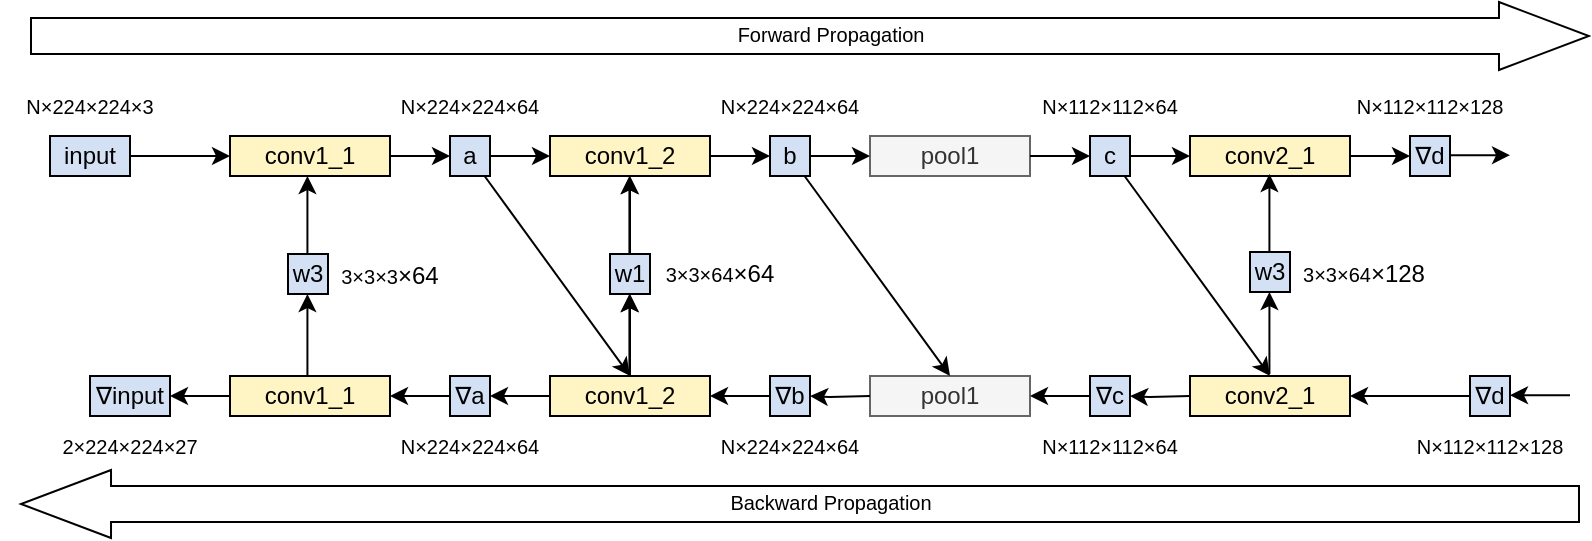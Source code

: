 <mxfile version="21.0.10" type="github">
  <diagram name="第 1 页" id="kZKIhiGgx8vQk42RSa21">
    <mxGraphModel dx="993" dy="581" grid="1" gridSize="10" guides="1" tooltips="1" connect="1" arrows="1" fold="1" page="1" pageScale="1" pageWidth="827" pageHeight="1169" math="0" shadow="0">
      <root>
        <mxCell id="0" />
        <mxCell id="1" parent="0" />
        <mxCell id="8jd2FHh-dc2UQ0hfESjN-13" style="edgeStyle=orthogonalEdgeStyle;rounded=0;orthogonalLoop=1;jettySize=auto;html=1;entryX=0;entryY=0.5;entryDx=0;entryDy=0;" edge="1" parent="1" source="8jd2FHh-dc2UQ0hfESjN-1" target="8jd2FHh-dc2UQ0hfESjN-12">
          <mxGeometry relative="1" as="geometry" />
        </mxCell>
        <mxCell id="8jd2FHh-dc2UQ0hfESjN-1" value="conv1_1" style="rounded=0;whiteSpace=wrap;html=1;fillColor=#FFF4C3;" vertex="1" parent="1">
          <mxGeometry x="280" y="140" width="80" height="20" as="geometry" />
        </mxCell>
        <mxCell id="8jd2FHh-dc2UQ0hfESjN-18" style="edgeStyle=orthogonalEdgeStyle;rounded=0;orthogonalLoop=1;jettySize=auto;html=1;entryX=0;entryY=0.5;entryDx=0;entryDy=0;" edge="1" parent="1" source="8jd2FHh-dc2UQ0hfESjN-12" target="8jd2FHh-dc2UQ0hfESjN-17">
          <mxGeometry relative="1" as="geometry" />
        </mxCell>
        <mxCell id="8jd2FHh-dc2UQ0hfESjN-56" style="rounded=0;orthogonalLoop=1;jettySize=auto;html=1;entryX=0.5;entryY=0;entryDx=0;entryDy=0;" edge="1" parent="1" source="8jd2FHh-dc2UQ0hfESjN-12" target="8jd2FHh-dc2UQ0hfESjN-40">
          <mxGeometry relative="1" as="geometry" />
        </mxCell>
        <mxCell id="8jd2FHh-dc2UQ0hfESjN-12" value="a" style="rounded=0;whiteSpace=wrap;html=1;fillColor=#D4E1F5;" vertex="1" parent="1">
          <mxGeometry x="390" y="140" width="20" height="20" as="geometry" />
        </mxCell>
        <mxCell id="8jd2FHh-dc2UQ0hfESjN-16" style="edgeStyle=orthogonalEdgeStyle;rounded=0;orthogonalLoop=1;jettySize=auto;html=1;entryX=0;entryY=0.5;entryDx=0;entryDy=0;" edge="1" parent="1" source="8jd2FHh-dc2UQ0hfESjN-14" target="8jd2FHh-dc2UQ0hfESjN-1">
          <mxGeometry relative="1" as="geometry" />
        </mxCell>
        <mxCell id="8jd2FHh-dc2UQ0hfESjN-14" value="input" style="rounded=0;whiteSpace=wrap;html=1;fillStyle=auto;fillColor=#D4E1F5;" vertex="1" parent="1">
          <mxGeometry x="190" y="140" width="40" height="20" as="geometry" />
        </mxCell>
        <mxCell id="8jd2FHh-dc2UQ0hfESjN-17" value="conv1_2" style="rounded=0;whiteSpace=wrap;html=1;fillColor=#FFF4C3;" vertex="1" parent="1">
          <mxGeometry x="440" y="140" width="80" height="20" as="geometry" />
        </mxCell>
        <mxCell id="8jd2FHh-dc2UQ0hfESjN-19" value="pool1" style="rounded=0;whiteSpace=wrap;html=1;fillColor=#f5f5f5;fontColor=#333333;strokeColor=#666666;" vertex="1" parent="1">
          <mxGeometry x="600" y="140" width="80" height="20" as="geometry" />
        </mxCell>
        <mxCell id="8jd2FHh-dc2UQ0hfESjN-26" value="" style="group" vertex="1" connectable="0" parent="1">
          <mxGeometry x="520" y="140" width="80" height="20" as="geometry" />
        </mxCell>
        <mxCell id="8jd2FHh-dc2UQ0hfESjN-20" style="edgeStyle=orthogonalEdgeStyle;rounded=0;orthogonalLoop=1;jettySize=auto;html=1;entryX=0;entryY=0.5;entryDx=0;entryDy=0;" edge="1" parent="8jd2FHh-dc2UQ0hfESjN-26" target="8jd2FHh-dc2UQ0hfESjN-22">
          <mxGeometry relative="1" as="geometry">
            <mxPoint y="10" as="sourcePoint" />
          </mxGeometry>
        </mxCell>
        <mxCell id="8jd2FHh-dc2UQ0hfESjN-21" style="edgeStyle=orthogonalEdgeStyle;rounded=0;orthogonalLoop=1;jettySize=auto;html=1;entryX=0;entryY=0.5;entryDx=0;entryDy=0;" edge="1" parent="8jd2FHh-dc2UQ0hfESjN-26" source="8jd2FHh-dc2UQ0hfESjN-22">
          <mxGeometry relative="1" as="geometry">
            <mxPoint x="80" y="10" as="targetPoint" />
          </mxGeometry>
        </mxCell>
        <mxCell id="8jd2FHh-dc2UQ0hfESjN-22" value="b" style="rounded=0;whiteSpace=wrap;html=1;fillColor=#D4E1F5;" vertex="1" parent="8jd2FHh-dc2UQ0hfESjN-26">
          <mxGeometry x="30" width="20" height="20" as="geometry" />
        </mxCell>
        <mxCell id="8jd2FHh-dc2UQ0hfESjN-27" style="edgeStyle=orthogonalEdgeStyle;rounded=0;orthogonalLoop=1;jettySize=auto;html=1;entryX=0;entryY=0.5;entryDx=0;entryDy=0;" edge="1" parent="1" target="8jd2FHh-dc2UQ0hfESjN-29">
          <mxGeometry relative="1" as="geometry">
            <mxPoint x="680" y="150" as="sourcePoint" />
          </mxGeometry>
        </mxCell>
        <mxCell id="8jd2FHh-dc2UQ0hfESjN-28" style="edgeStyle=orthogonalEdgeStyle;rounded=0;orthogonalLoop=1;jettySize=auto;html=1;entryX=0;entryY=0.5;entryDx=0;entryDy=0;" edge="1" parent="1" source="8jd2FHh-dc2UQ0hfESjN-29">
          <mxGeometry relative="1" as="geometry">
            <mxPoint x="760" y="150" as="targetPoint" />
          </mxGeometry>
        </mxCell>
        <mxCell id="8jd2FHh-dc2UQ0hfESjN-58" style="rounded=0;orthogonalLoop=1;jettySize=auto;html=1;entryX=0.5;entryY=0;entryDx=0;entryDy=0;" edge="1" parent="1" source="8jd2FHh-dc2UQ0hfESjN-29" target="8jd2FHh-dc2UQ0hfESjN-49">
          <mxGeometry relative="1" as="geometry" />
        </mxCell>
        <mxCell id="8jd2FHh-dc2UQ0hfESjN-29" value="c" style="rounded=0;whiteSpace=wrap;html=1;fillColor=#D4E1F5;" vertex="1" parent="1">
          <mxGeometry x="710" y="140" width="20" height="20" as="geometry" />
        </mxCell>
        <mxCell id="8jd2FHh-dc2UQ0hfESjN-30" value="conv2_1" style="rounded=0;whiteSpace=wrap;html=1;fillColor=#FFF4C3;" vertex="1" parent="1">
          <mxGeometry x="760" y="140" width="80" height="20" as="geometry" />
        </mxCell>
        <mxCell id="8jd2FHh-dc2UQ0hfESjN-33" style="edgeStyle=orthogonalEdgeStyle;rounded=0;orthogonalLoop=1;jettySize=auto;html=1;entryX=0;entryY=0.5;entryDx=0;entryDy=0;" edge="1" parent="1">
          <mxGeometry relative="1" as="geometry">
            <mxPoint x="840" y="150" as="sourcePoint" />
            <mxPoint x="870" y="150" as="targetPoint" />
          </mxGeometry>
        </mxCell>
        <mxCell id="8jd2FHh-dc2UQ0hfESjN-34" style="edgeStyle=orthogonalEdgeStyle;rounded=0;orthogonalLoop=1;jettySize=auto;html=1;" edge="1" parent="1">
          <mxGeometry relative="1" as="geometry">
            <mxPoint x="920" y="149.58" as="targetPoint" />
            <mxPoint x="890" y="149.58" as="sourcePoint" />
          </mxGeometry>
        </mxCell>
        <mxCell id="8jd2FHh-dc2UQ0hfESjN-36" style="edgeStyle=orthogonalEdgeStyle;rounded=0;orthogonalLoop=1;jettySize=auto;html=1;exitX=0;exitY=0.5;exitDx=0;exitDy=0;" edge="1" parent="1" source="8jd2FHh-dc2UQ0hfESjN-39" target="8jd2FHh-dc2UQ0hfESjN-37">
          <mxGeometry relative="1" as="geometry" />
        </mxCell>
        <mxCell id="8jd2FHh-dc2UQ0hfESjN-54" style="edgeStyle=orthogonalEdgeStyle;rounded=0;orthogonalLoop=1;jettySize=auto;html=1;" edge="1" parent="1" source="8jd2FHh-dc2UQ0hfESjN-37">
          <mxGeometry relative="1" as="geometry">
            <mxPoint x="250" y="270" as="targetPoint" />
          </mxGeometry>
        </mxCell>
        <mxCell id="8jd2FHh-dc2UQ0hfESjN-37" value="conv1_1" style="rounded=0;whiteSpace=wrap;html=1;fillColor=#FFF4C3;" vertex="1" parent="1">
          <mxGeometry x="280" y="260" width="80" height="20" as="geometry" />
        </mxCell>
        <mxCell id="8jd2FHh-dc2UQ0hfESjN-38" style="edgeStyle=orthogonalEdgeStyle;rounded=0;orthogonalLoop=1;jettySize=auto;html=1;exitX=0;exitY=0.5;exitDx=0;exitDy=0;" edge="1" parent="1" source="8jd2FHh-dc2UQ0hfESjN-40" target="8jd2FHh-dc2UQ0hfESjN-39">
          <mxGeometry relative="1" as="geometry" />
        </mxCell>
        <mxCell id="8jd2FHh-dc2UQ0hfESjN-39" value="∇a" style="rounded=0;whiteSpace=wrap;html=1;fillColor=#D4E1F5;" vertex="1" parent="1">
          <mxGeometry x="390" y="260" width="20" height="20" as="geometry" />
        </mxCell>
        <mxCell id="8jd2FHh-dc2UQ0hfESjN-61" style="edgeStyle=orthogonalEdgeStyle;rounded=0;orthogonalLoop=1;jettySize=auto;html=1;entryX=0.5;entryY=1;entryDx=0;entryDy=0;" edge="1" parent="1" source="8jd2FHh-dc2UQ0hfESjN-40" target="8jd2FHh-dc2UQ0hfESjN-65">
          <mxGeometry relative="1" as="geometry">
            <mxPoint x="480" y="220" as="targetPoint" />
          </mxGeometry>
        </mxCell>
        <mxCell id="8jd2FHh-dc2UQ0hfESjN-40" value="conv1_2" style="rounded=0;whiteSpace=wrap;html=1;fillColor=#FFF4C3;" vertex="1" parent="1">
          <mxGeometry x="440" y="260" width="80" height="20" as="geometry" />
        </mxCell>
        <mxCell id="8jd2FHh-dc2UQ0hfESjN-41" value="pool1" style="rounded=0;whiteSpace=wrap;html=1;fillColor=#f5f5f5;fontColor=#333333;strokeColor=#666666;" vertex="1" parent="1">
          <mxGeometry x="600" y="260" width="80" height="20" as="geometry" />
        </mxCell>
        <mxCell id="8jd2FHh-dc2UQ0hfESjN-42" value="" style="group" vertex="1" connectable="0" parent="1">
          <mxGeometry x="520" y="260" width="80" height="20" as="geometry" />
        </mxCell>
        <mxCell id="8jd2FHh-dc2UQ0hfESjN-43" style="edgeStyle=orthogonalEdgeStyle;rounded=0;orthogonalLoop=1;jettySize=auto;html=1;entryX=0;entryY=0.5;entryDx=0;entryDy=0;exitX=0;exitY=0.5;exitDx=0;exitDy=0;" edge="1" parent="8jd2FHh-dc2UQ0hfESjN-42" source="8jd2FHh-dc2UQ0hfESjN-45">
          <mxGeometry relative="1" as="geometry">
            <mxPoint y="10" as="targetPoint" />
          </mxGeometry>
        </mxCell>
        <mxCell id="8jd2FHh-dc2UQ0hfESjN-44" style="edgeStyle=orthogonalEdgeStyle;rounded=0;orthogonalLoop=1;jettySize=auto;html=1;" edge="1" parent="8jd2FHh-dc2UQ0hfESjN-42" target="8jd2FHh-dc2UQ0hfESjN-45">
          <mxGeometry relative="1" as="geometry">
            <mxPoint x="80" y="10" as="sourcePoint" />
          </mxGeometry>
        </mxCell>
        <mxCell id="8jd2FHh-dc2UQ0hfESjN-45" value="∇b" style="rounded=0;whiteSpace=wrap;html=1;fillColor=#D4E1F5;" vertex="1" parent="8jd2FHh-dc2UQ0hfESjN-42">
          <mxGeometry x="30" width="20" height="20" as="geometry" />
        </mxCell>
        <mxCell id="8jd2FHh-dc2UQ0hfESjN-46" style="edgeStyle=orthogonalEdgeStyle;rounded=0;orthogonalLoop=1;jettySize=auto;html=1;entryX=0;entryY=0.5;entryDx=0;entryDy=0;exitX=0;exitY=0.5;exitDx=0;exitDy=0;" edge="1" parent="1" source="8jd2FHh-dc2UQ0hfESjN-48">
          <mxGeometry relative="1" as="geometry">
            <mxPoint x="680" y="270" as="targetPoint" />
          </mxGeometry>
        </mxCell>
        <mxCell id="8jd2FHh-dc2UQ0hfESjN-47" style="edgeStyle=orthogonalEdgeStyle;rounded=0;orthogonalLoop=1;jettySize=auto;html=1;" edge="1" parent="1" target="8jd2FHh-dc2UQ0hfESjN-48">
          <mxGeometry relative="1" as="geometry">
            <mxPoint x="760" y="270" as="sourcePoint" />
          </mxGeometry>
        </mxCell>
        <mxCell id="8jd2FHh-dc2UQ0hfESjN-48" value="∇c" style="rounded=0;whiteSpace=wrap;html=1;fillColor=#D4E1F5;" vertex="1" parent="1">
          <mxGeometry x="710" y="260" width="20" height="20" as="geometry" />
        </mxCell>
        <mxCell id="8jd2FHh-dc2UQ0hfESjN-49" value="conv2_1" style="rounded=0;whiteSpace=wrap;html=1;fillColor=#FFF4C3;" vertex="1" parent="1">
          <mxGeometry x="760" y="260" width="80" height="20" as="geometry" />
        </mxCell>
        <mxCell id="8jd2FHh-dc2UQ0hfESjN-50" style="edgeStyle=orthogonalEdgeStyle;rounded=0;orthogonalLoop=1;jettySize=auto;html=1;entryX=0;entryY=0.5;entryDx=0;entryDy=0;exitX=0;exitY=0.5;exitDx=0;exitDy=0;" edge="1" parent="1" source="8jd2FHh-dc2UQ0hfESjN-59">
          <mxGeometry relative="1" as="geometry">
            <mxPoint x="870" y="270" as="sourcePoint" />
            <mxPoint x="840" y="270" as="targetPoint" />
          </mxGeometry>
        </mxCell>
        <mxCell id="8jd2FHh-dc2UQ0hfESjN-51" style="edgeStyle=orthogonalEdgeStyle;rounded=0;orthogonalLoop=1;jettySize=auto;html=1;" edge="1" parent="1">
          <mxGeometry relative="1" as="geometry">
            <mxPoint x="920" y="269.58" as="targetPoint" />
            <mxPoint x="950" y="269.58" as="sourcePoint" />
          </mxGeometry>
        </mxCell>
        <mxCell id="8jd2FHh-dc2UQ0hfESjN-55" value="∇input" style="rounded=0;whiteSpace=wrap;html=1;fillColor=#D4E1F5;" vertex="1" parent="1">
          <mxGeometry x="210" y="260" width="40" height="20" as="geometry" />
        </mxCell>
        <mxCell id="8jd2FHh-dc2UQ0hfESjN-57" style="rounded=0;orthogonalLoop=1;jettySize=auto;html=1;entryX=0.5;entryY=0;entryDx=0;entryDy=0;" edge="1" parent="1" source="8jd2FHh-dc2UQ0hfESjN-22" target="8jd2FHh-dc2UQ0hfESjN-41">
          <mxGeometry relative="1" as="geometry" />
        </mxCell>
        <mxCell id="8jd2FHh-dc2UQ0hfESjN-59" value="∇d" style="rounded=0;whiteSpace=wrap;html=1;fillColor=#D4E1F5;" vertex="1" parent="1">
          <mxGeometry x="900" y="260" width="20" height="20" as="geometry" />
        </mxCell>
        <mxCell id="8jd2FHh-dc2UQ0hfESjN-60" value="∇d" style="rounded=0;whiteSpace=wrap;html=1;fillColor=#D4E1F5;" vertex="1" parent="1">
          <mxGeometry x="870" y="140" width="20" height="20" as="geometry" />
        </mxCell>
        <mxCell id="8jd2FHh-dc2UQ0hfESjN-66" style="edgeStyle=orthogonalEdgeStyle;rounded=0;orthogonalLoop=1;jettySize=auto;html=1;entryX=0.5;entryY=1;entryDx=0;entryDy=0;exitX=0.5;exitY=0;exitDx=0;exitDy=0;" edge="1" parent="1" source="8jd2FHh-dc2UQ0hfESjN-65" target="8jd2FHh-dc2UQ0hfESjN-17">
          <mxGeometry relative="1" as="geometry" />
        </mxCell>
        <mxCell id="8jd2FHh-dc2UQ0hfESjN-65" value="w1" style="rounded=0;whiteSpace=wrap;html=1;fillColor=#D4E1F5;" vertex="1" parent="1">
          <mxGeometry x="470" y="199" width="20" height="20" as="geometry" />
        </mxCell>
        <mxCell id="8jd2FHh-dc2UQ0hfESjN-67" style="edgeStyle=orthogonalEdgeStyle;rounded=0;orthogonalLoop=1;jettySize=auto;html=1;entryX=0.5;entryY=1;entryDx=0;entryDy=0;" edge="1" parent="1">
          <mxGeometry relative="1" as="geometry">
            <mxPoint x="479.71" y="260" as="sourcePoint" />
            <mxPoint x="479.71" y="219" as="targetPoint" />
          </mxGeometry>
        </mxCell>
        <mxCell id="8jd2FHh-dc2UQ0hfESjN-70" style="edgeStyle=orthogonalEdgeStyle;rounded=0;orthogonalLoop=1;jettySize=auto;html=1;entryX=0.5;entryY=1;entryDx=0;entryDy=0;exitX=0.5;exitY=0;exitDx=0;exitDy=0;" edge="1" parent="1">
          <mxGeometry relative="1" as="geometry">
            <mxPoint x="479.71" y="199" as="sourcePoint" />
            <mxPoint x="479.71" y="160" as="targetPoint" />
          </mxGeometry>
        </mxCell>
        <mxCell id="8jd2FHh-dc2UQ0hfESjN-74" value="w3" style="rounded=0;whiteSpace=wrap;html=1;fillColor=#D4E1F5;" vertex="1" parent="1">
          <mxGeometry x="790" y="198" width="20" height="20" as="geometry" />
        </mxCell>
        <mxCell id="8jd2FHh-dc2UQ0hfESjN-75" style="edgeStyle=orthogonalEdgeStyle;rounded=0;orthogonalLoop=1;jettySize=auto;html=1;entryX=0.5;entryY=1;entryDx=0;entryDy=0;" edge="1" parent="1">
          <mxGeometry relative="1" as="geometry">
            <mxPoint x="799.71" y="259" as="sourcePoint" />
            <mxPoint x="799.71" y="218" as="targetPoint" />
          </mxGeometry>
        </mxCell>
        <mxCell id="8jd2FHh-dc2UQ0hfESjN-76" style="edgeStyle=orthogonalEdgeStyle;rounded=0;orthogonalLoop=1;jettySize=auto;html=1;entryX=0.5;entryY=1;entryDx=0;entryDy=0;exitX=0.5;exitY=0;exitDx=0;exitDy=0;" edge="1" parent="1">
          <mxGeometry relative="1" as="geometry">
            <mxPoint x="799.71" y="198" as="sourcePoint" />
            <mxPoint x="799.71" y="159" as="targetPoint" />
          </mxGeometry>
        </mxCell>
        <mxCell id="8jd2FHh-dc2UQ0hfESjN-77" value="&lt;font style=&quot;font-size: 10px;&quot;&gt;N×224×224×64&lt;/font&gt;" style="text;html=1;strokeColor=none;fillColor=none;align=center;verticalAlign=middle;whiteSpace=wrap;rounded=0;" vertex="1" parent="1">
          <mxGeometry x="355" y="100" width="90" height="50" as="geometry" />
        </mxCell>
        <mxCell id="8jd2FHh-dc2UQ0hfESjN-78" value="&lt;font style=&quot;font-size: 10px;&quot;&gt;N×224×224×64&lt;/font&gt;" style="text;html=1;strokeColor=none;fillColor=none;align=center;verticalAlign=middle;whiteSpace=wrap;rounded=0;" vertex="1" parent="1">
          <mxGeometry x="515" y="100" width="90" height="50" as="geometry" />
        </mxCell>
        <mxCell id="8jd2FHh-dc2UQ0hfESjN-79" value="&lt;font style=&quot;font-size: 10px;&quot;&gt;N×112×112×64&lt;/font&gt;" style="text;html=1;strokeColor=none;fillColor=none;align=center;verticalAlign=middle;whiteSpace=wrap;rounded=0;" vertex="1" parent="1">
          <mxGeometry x="675" y="100" width="90" height="50" as="geometry" />
        </mxCell>
        <mxCell id="8jd2FHh-dc2UQ0hfESjN-80" value="&lt;font style=&quot;font-size: 10px;&quot;&gt;N×112×112×128&lt;/font&gt;" style="text;html=1;strokeColor=none;fillColor=none;align=center;verticalAlign=middle;whiteSpace=wrap;rounded=0;" vertex="1" parent="1">
          <mxGeometry x="835" y="100" width="90" height="50" as="geometry" />
        </mxCell>
        <mxCell id="8jd2FHh-dc2UQ0hfESjN-81" value="&lt;font style=&quot;font-size: 10px;&quot;&gt;N×224×224×64&lt;/font&gt;" style="text;html=1;strokeColor=none;fillColor=none;align=center;verticalAlign=middle;whiteSpace=wrap;rounded=0;" vertex="1" parent="1">
          <mxGeometry x="355" y="270" width="90" height="50" as="geometry" />
        </mxCell>
        <mxCell id="8jd2FHh-dc2UQ0hfESjN-82" value="&lt;font style=&quot;font-size: 10px;&quot;&gt;N×224×224×64&lt;/font&gt;" style="text;html=1;strokeColor=none;fillColor=none;align=center;verticalAlign=middle;whiteSpace=wrap;rounded=0;" vertex="1" parent="1">
          <mxGeometry x="515" y="270" width="90" height="50" as="geometry" />
        </mxCell>
        <mxCell id="8jd2FHh-dc2UQ0hfESjN-83" value="&lt;font style=&quot;font-size: 10px;&quot;&gt;N×112×112×64&lt;/font&gt;" style="text;html=1;strokeColor=none;fillColor=none;align=center;verticalAlign=middle;whiteSpace=wrap;rounded=0;" vertex="1" parent="1">
          <mxGeometry x="675" y="270" width="90" height="50" as="geometry" />
        </mxCell>
        <mxCell id="8jd2FHh-dc2UQ0hfESjN-84" value="&lt;font style=&quot;font-size: 10px;&quot;&gt;N×112×112×128&lt;/font&gt;" style="text;html=1;strokeColor=none;fillColor=none;align=center;verticalAlign=middle;whiteSpace=wrap;rounded=0;" vertex="1" parent="1">
          <mxGeometry x="865" y="270" width="90" height="50" as="geometry" />
        </mxCell>
        <mxCell id="8jd2FHh-dc2UQ0hfESjN-86" value="&lt;font style=&quot;font-size: 10px;&quot;&gt;3×3×64&lt;/font&gt;×64" style="text;html=1;strokeColor=none;fillColor=none;align=center;verticalAlign=middle;whiteSpace=wrap;rounded=0;" vertex="1" parent="1">
          <mxGeometry x="485" y="192" width="80" height="34" as="geometry" />
        </mxCell>
        <mxCell id="8jd2FHh-dc2UQ0hfESjN-87" value="&lt;font style=&quot;font-size: 10px;&quot;&gt;3×3×64&lt;/font&gt;×128" style="text;html=1;strokeColor=none;fillColor=none;align=center;verticalAlign=middle;whiteSpace=wrap;rounded=0;" vertex="1" parent="1">
          <mxGeometry x="807" y="192" width="80" height="34" as="geometry" />
        </mxCell>
        <mxCell id="8jd2FHh-dc2UQ0hfESjN-88" value="&lt;font style=&quot;font-size: 10px;&quot;&gt;N×224×224×3&lt;/font&gt;" style="text;html=1;strokeColor=none;fillColor=none;align=center;verticalAlign=middle;whiteSpace=wrap;rounded=0;" vertex="1" parent="1">
          <mxGeometry x="165" y="100" width="90" height="50" as="geometry" />
        </mxCell>
        <mxCell id="8jd2FHh-dc2UQ0hfESjN-89" value="&lt;font style=&quot;font-size: 10px;&quot;&gt;2×224×224×27&lt;/font&gt;" style="text;html=1;strokeColor=none;fillColor=none;align=center;verticalAlign=middle;whiteSpace=wrap;rounded=0;" vertex="1" parent="1">
          <mxGeometry x="185" y="270" width="90" height="50" as="geometry" />
        </mxCell>
        <mxCell id="8jd2FHh-dc2UQ0hfESjN-97" value="w3" style="rounded=0;whiteSpace=wrap;html=1;fillColor=#D4E1F5;" vertex="1" parent="1">
          <mxGeometry x="309" y="199" width="20" height="20" as="geometry" />
        </mxCell>
        <mxCell id="8jd2FHh-dc2UQ0hfESjN-98" style="edgeStyle=orthogonalEdgeStyle;rounded=0;orthogonalLoop=1;jettySize=auto;html=1;entryX=0.5;entryY=1;entryDx=0;entryDy=0;" edge="1" parent="1">
          <mxGeometry relative="1" as="geometry">
            <mxPoint x="318.71" y="260" as="sourcePoint" />
            <mxPoint x="318.71" y="219" as="targetPoint" />
          </mxGeometry>
        </mxCell>
        <mxCell id="8jd2FHh-dc2UQ0hfESjN-99" style="edgeStyle=orthogonalEdgeStyle;rounded=0;orthogonalLoop=1;jettySize=auto;html=1;entryX=0.5;entryY=1;entryDx=0;entryDy=0;exitX=0.5;exitY=0;exitDx=0;exitDy=0;" edge="1" parent="1">
          <mxGeometry relative="1" as="geometry">
            <mxPoint x="318.71" y="199" as="sourcePoint" />
            <mxPoint x="318.71" y="160" as="targetPoint" />
          </mxGeometry>
        </mxCell>
        <mxCell id="8jd2FHh-dc2UQ0hfESjN-100" value="&lt;font style=&quot;font-size: 10px;&quot;&gt;3×3×3&lt;/font&gt;×64" style="text;html=1;strokeColor=none;fillColor=none;align=center;verticalAlign=middle;whiteSpace=wrap;rounded=0;" vertex="1" parent="1">
          <mxGeometry x="320" y="193" width="80" height="34" as="geometry" />
        </mxCell>
        <mxCell id="8jd2FHh-dc2UQ0hfESjN-101" value="" style="shape=flexArrow;endArrow=classic;html=1;rounded=0;endWidth=15;endSize=14.67;startSize=6;strokeColor=default;fillColor=none;strokeWidth=1;arcSize=20;width=18;" edge="1" parent="1">
          <mxGeometry width="50" height="50" relative="1" as="geometry">
            <mxPoint x="180" y="90" as="sourcePoint" />
            <mxPoint x="960" y="90" as="targetPoint" />
          </mxGeometry>
        </mxCell>
        <mxCell id="8jd2FHh-dc2UQ0hfESjN-102" value="&lt;font style=&quot;font-size: 10px;&quot;&gt;Forward Propagation&lt;/font&gt;" style="edgeLabel;html=1;align=center;verticalAlign=middle;resizable=0;points=[];" vertex="1" connectable="0" parent="8jd2FHh-dc2UQ0hfESjN-101">
          <mxGeometry x="0.059" y="-2" relative="1" as="geometry">
            <mxPoint x="-13" y="-3" as="offset" />
          </mxGeometry>
        </mxCell>
        <mxCell id="8jd2FHh-dc2UQ0hfESjN-103" value="" style="shape=flexArrow;endArrow=classic;html=1;rounded=0;endWidth=15;endSize=14.67;startSize=6;strokeColor=default;fillColor=none;strokeWidth=1;arcSize=20;width=18;" edge="1" parent="1">
          <mxGeometry width="50" height="50" relative="1" as="geometry">
            <mxPoint x="955" y="324" as="sourcePoint" />
            <mxPoint x="175" y="324" as="targetPoint" />
          </mxGeometry>
        </mxCell>
        <mxCell id="8jd2FHh-dc2UQ0hfESjN-104" value="&lt;font style=&quot;font-size: 10px;&quot;&gt;Backward Propagation&lt;/font&gt;" style="edgeLabel;html=1;align=center;verticalAlign=middle;resizable=0;points=[];" vertex="1" connectable="0" parent="8jd2FHh-dc2UQ0hfESjN-103">
          <mxGeometry x="0.059" y="-2" relative="1" as="geometry">
            <mxPoint x="38" y="1" as="offset" />
          </mxGeometry>
        </mxCell>
      </root>
    </mxGraphModel>
  </diagram>
</mxfile>
